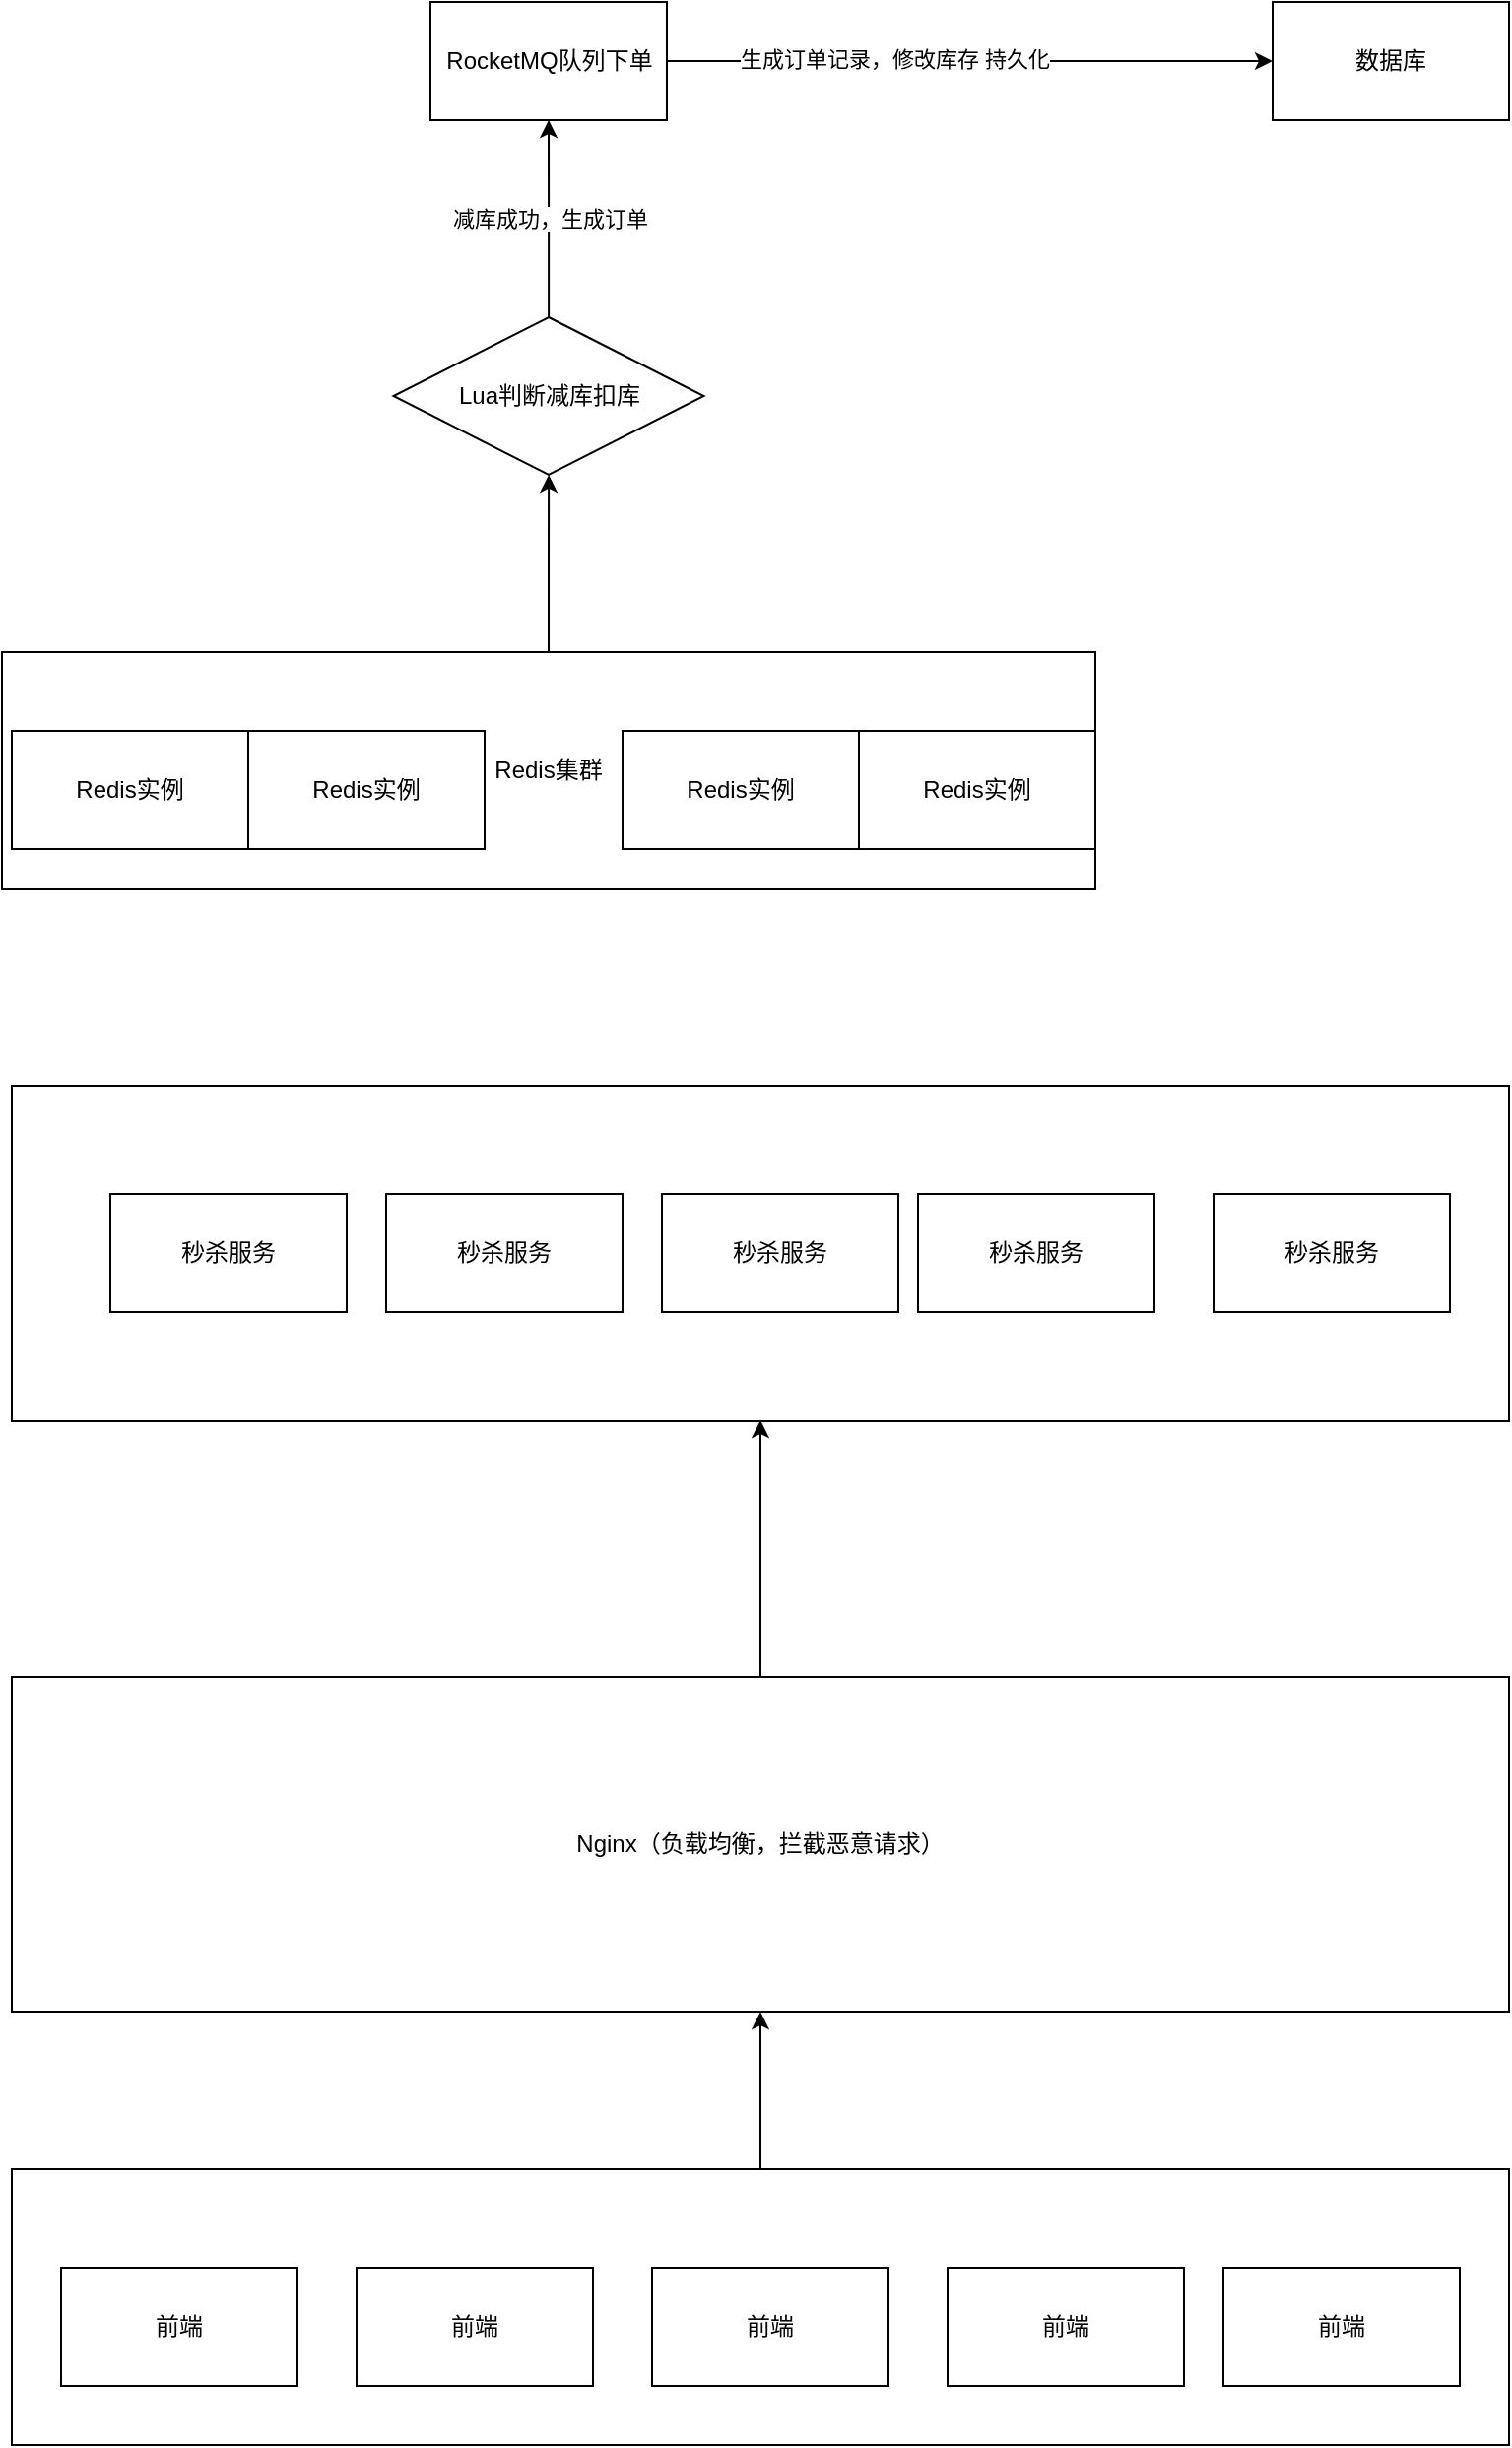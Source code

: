 <mxfile version="14.0.3" type="github">
  <diagram name="Page-1" id="edf60f1a-56cd-e834-aa8a-f176f3a09ee4">
    <mxGraphModel dx="1038" dy="1410" grid="1" gridSize="10" guides="1" tooltips="1" connect="1" arrows="1" fold="1" page="1" pageScale="1" pageWidth="1100" pageHeight="850" background="#ffffff" math="0" shadow="0">
      <root>
        <mxCell id="0" />
        <mxCell id="1" parent="0" />
        <mxCell id="IitV4nbfbQ1-PYlOrOh6-29" value="" style="edgeStyle=orthogonalEdgeStyle;rounded=0;orthogonalLoop=1;jettySize=auto;html=1;" edge="1" parent="1" source="IitV4nbfbQ1-PYlOrOh6-1" target="IitV4nbfbQ1-PYlOrOh6-28">
          <mxGeometry relative="1" as="geometry" />
        </mxCell>
        <mxCell id="IitV4nbfbQ1-PYlOrOh6-1" value="Redis集群" style="rounded=0;whiteSpace=wrap;html=1;" vertex="1" parent="1">
          <mxGeometry x="115" y="70" width="555" height="120" as="geometry" />
        </mxCell>
        <mxCell id="IitV4nbfbQ1-PYlOrOh6-2" value="" style="rounded=0;whiteSpace=wrap;html=1;" vertex="1" parent="1">
          <mxGeometry x="120" y="290" width="760" height="170" as="geometry" />
        </mxCell>
        <mxCell id="IitV4nbfbQ1-PYlOrOh6-3" value="秒杀服务" style="rounded=0;whiteSpace=wrap;html=1;" vertex="1" parent="1">
          <mxGeometry x="170" y="345" width="120" height="60" as="geometry" />
        </mxCell>
        <mxCell id="IitV4nbfbQ1-PYlOrOh6-4" value="秒杀服务" style="rounded=0;whiteSpace=wrap;html=1;" vertex="1" parent="1">
          <mxGeometry x="310" y="345" width="120" height="60" as="geometry" />
        </mxCell>
        <mxCell id="IitV4nbfbQ1-PYlOrOh6-5" value="秒杀服务" style="rounded=0;whiteSpace=wrap;html=1;" vertex="1" parent="1">
          <mxGeometry x="450" y="345" width="120" height="60" as="geometry" />
        </mxCell>
        <mxCell id="IitV4nbfbQ1-PYlOrOh6-6" value="秒杀服务" style="rounded=0;whiteSpace=wrap;html=1;" vertex="1" parent="1">
          <mxGeometry x="580" y="345" width="120" height="60" as="geometry" />
        </mxCell>
        <mxCell id="IitV4nbfbQ1-PYlOrOh6-7" value="秒杀服务" style="rounded=0;whiteSpace=wrap;html=1;" vertex="1" parent="1">
          <mxGeometry x="730" y="345" width="120" height="60" as="geometry" />
        </mxCell>
        <mxCell id="IitV4nbfbQ1-PYlOrOh6-8" value="数据库" style="rounded=0;whiteSpace=wrap;html=1;" vertex="1" parent="1">
          <mxGeometry x="760" y="-260" width="120" height="60" as="geometry" />
        </mxCell>
        <mxCell id="IitV4nbfbQ1-PYlOrOh6-23" value="" style="edgeStyle=orthogonalEdgeStyle;rounded=0;orthogonalLoop=1;jettySize=auto;html=1;" edge="1" parent="1" source="IitV4nbfbQ1-PYlOrOh6-9" target="IitV4nbfbQ1-PYlOrOh6-21">
          <mxGeometry relative="1" as="geometry" />
        </mxCell>
        <mxCell id="IitV4nbfbQ1-PYlOrOh6-9" value="" style="rounded=0;whiteSpace=wrap;html=1;" vertex="1" parent="1">
          <mxGeometry x="120" y="840" width="760" height="140" as="geometry" />
        </mxCell>
        <mxCell id="IitV4nbfbQ1-PYlOrOh6-11" value="前端" style="rounded=0;whiteSpace=wrap;html=1;" vertex="1" parent="1">
          <mxGeometry x="145" y="890" width="120" height="60" as="geometry" />
        </mxCell>
        <mxCell id="IitV4nbfbQ1-PYlOrOh6-12" value="前端" style="rounded=0;whiteSpace=wrap;html=1;" vertex="1" parent="1">
          <mxGeometry x="295" y="890" width="120" height="60" as="geometry" />
        </mxCell>
        <mxCell id="IitV4nbfbQ1-PYlOrOh6-13" value="前端" style="rounded=0;whiteSpace=wrap;html=1;" vertex="1" parent="1">
          <mxGeometry x="445" y="890" width="120" height="60" as="geometry" />
        </mxCell>
        <mxCell id="IitV4nbfbQ1-PYlOrOh6-14" value="前端" style="rounded=0;whiteSpace=wrap;html=1;" vertex="1" parent="1">
          <mxGeometry x="595" y="890" width="120" height="60" as="geometry" />
        </mxCell>
        <mxCell id="IitV4nbfbQ1-PYlOrOh6-15" value="前端" style="rounded=0;whiteSpace=wrap;html=1;" vertex="1" parent="1">
          <mxGeometry x="735" y="890" width="120" height="60" as="geometry" />
        </mxCell>
        <mxCell id="IitV4nbfbQ1-PYlOrOh6-16" value="Redis实例" style="rounded=0;whiteSpace=wrap;html=1;" vertex="1" parent="1">
          <mxGeometry x="120" y="110" width="120" height="60" as="geometry" />
        </mxCell>
        <mxCell id="IitV4nbfbQ1-PYlOrOh6-17" value="Redis实例" style="rounded=0;whiteSpace=wrap;html=1;" vertex="1" parent="1">
          <mxGeometry x="240" y="110" width="120" height="60" as="geometry" />
        </mxCell>
        <mxCell id="IitV4nbfbQ1-PYlOrOh6-18" value="Redis实例" style="rounded=0;whiteSpace=wrap;html=1;" vertex="1" parent="1">
          <mxGeometry x="430" y="110" width="120" height="60" as="geometry" />
        </mxCell>
        <mxCell id="IitV4nbfbQ1-PYlOrOh6-19" value="Redis实例" style="rounded=0;whiteSpace=wrap;html=1;" vertex="1" parent="1">
          <mxGeometry x="550" y="110" width="120" height="60" as="geometry" />
        </mxCell>
        <mxCell id="IitV4nbfbQ1-PYlOrOh6-27" value="" style="edgeStyle=orthogonalEdgeStyle;rounded=0;orthogonalLoop=1;jettySize=auto;html=1;" edge="1" parent="1" source="IitV4nbfbQ1-PYlOrOh6-21" target="IitV4nbfbQ1-PYlOrOh6-2">
          <mxGeometry relative="1" as="geometry" />
        </mxCell>
        <mxCell id="IitV4nbfbQ1-PYlOrOh6-21" value="Nginx（负载均衡，拦截恶意请求）" style="rounded=0;whiteSpace=wrap;html=1;" vertex="1" parent="1">
          <mxGeometry x="120" y="590" width="760" height="170" as="geometry" />
        </mxCell>
        <mxCell id="IitV4nbfbQ1-PYlOrOh6-31" value="" style="edgeStyle=orthogonalEdgeStyle;rounded=0;orthogonalLoop=1;jettySize=auto;html=1;" edge="1" parent="1" source="IitV4nbfbQ1-PYlOrOh6-22" target="IitV4nbfbQ1-PYlOrOh6-8">
          <mxGeometry relative="1" as="geometry" />
        </mxCell>
        <mxCell id="IitV4nbfbQ1-PYlOrOh6-33" value="生成订单记录，修改库存 持久化" style="edgeLabel;html=1;align=center;verticalAlign=middle;resizable=0;points=[];" vertex="1" connectable="0" parent="IitV4nbfbQ1-PYlOrOh6-31">
          <mxGeometry x="-0.253" y="1" relative="1" as="geometry">
            <mxPoint as="offset" />
          </mxGeometry>
        </mxCell>
        <mxCell id="IitV4nbfbQ1-PYlOrOh6-22" value="RocketMQ队列下单" style="rounded=0;whiteSpace=wrap;html=1;" vertex="1" parent="1">
          <mxGeometry x="332.5" y="-260" width="120" height="60" as="geometry" />
        </mxCell>
        <mxCell id="IitV4nbfbQ1-PYlOrOh6-30" value="减库成功，生成订单" style="edgeStyle=orthogonalEdgeStyle;rounded=0;orthogonalLoop=1;jettySize=auto;html=1;" edge="1" parent="1" source="IitV4nbfbQ1-PYlOrOh6-28" target="IitV4nbfbQ1-PYlOrOh6-22">
          <mxGeometry relative="1" as="geometry" />
        </mxCell>
        <mxCell id="IitV4nbfbQ1-PYlOrOh6-28" value="Lua判断减库扣库" style="rhombus;whiteSpace=wrap;html=1;" vertex="1" parent="1">
          <mxGeometry x="313.75" y="-100" width="157.5" height="80" as="geometry" />
        </mxCell>
      </root>
    </mxGraphModel>
  </diagram>
</mxfile>
